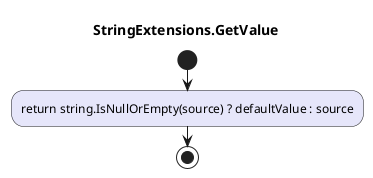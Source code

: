 @startuml StringExtensions.GetValue
title StringExtensions.GetValue
start
#Lavender:return string.IsNullOrEmpty(source) ? defaultValue : source;
stop
@enduml
